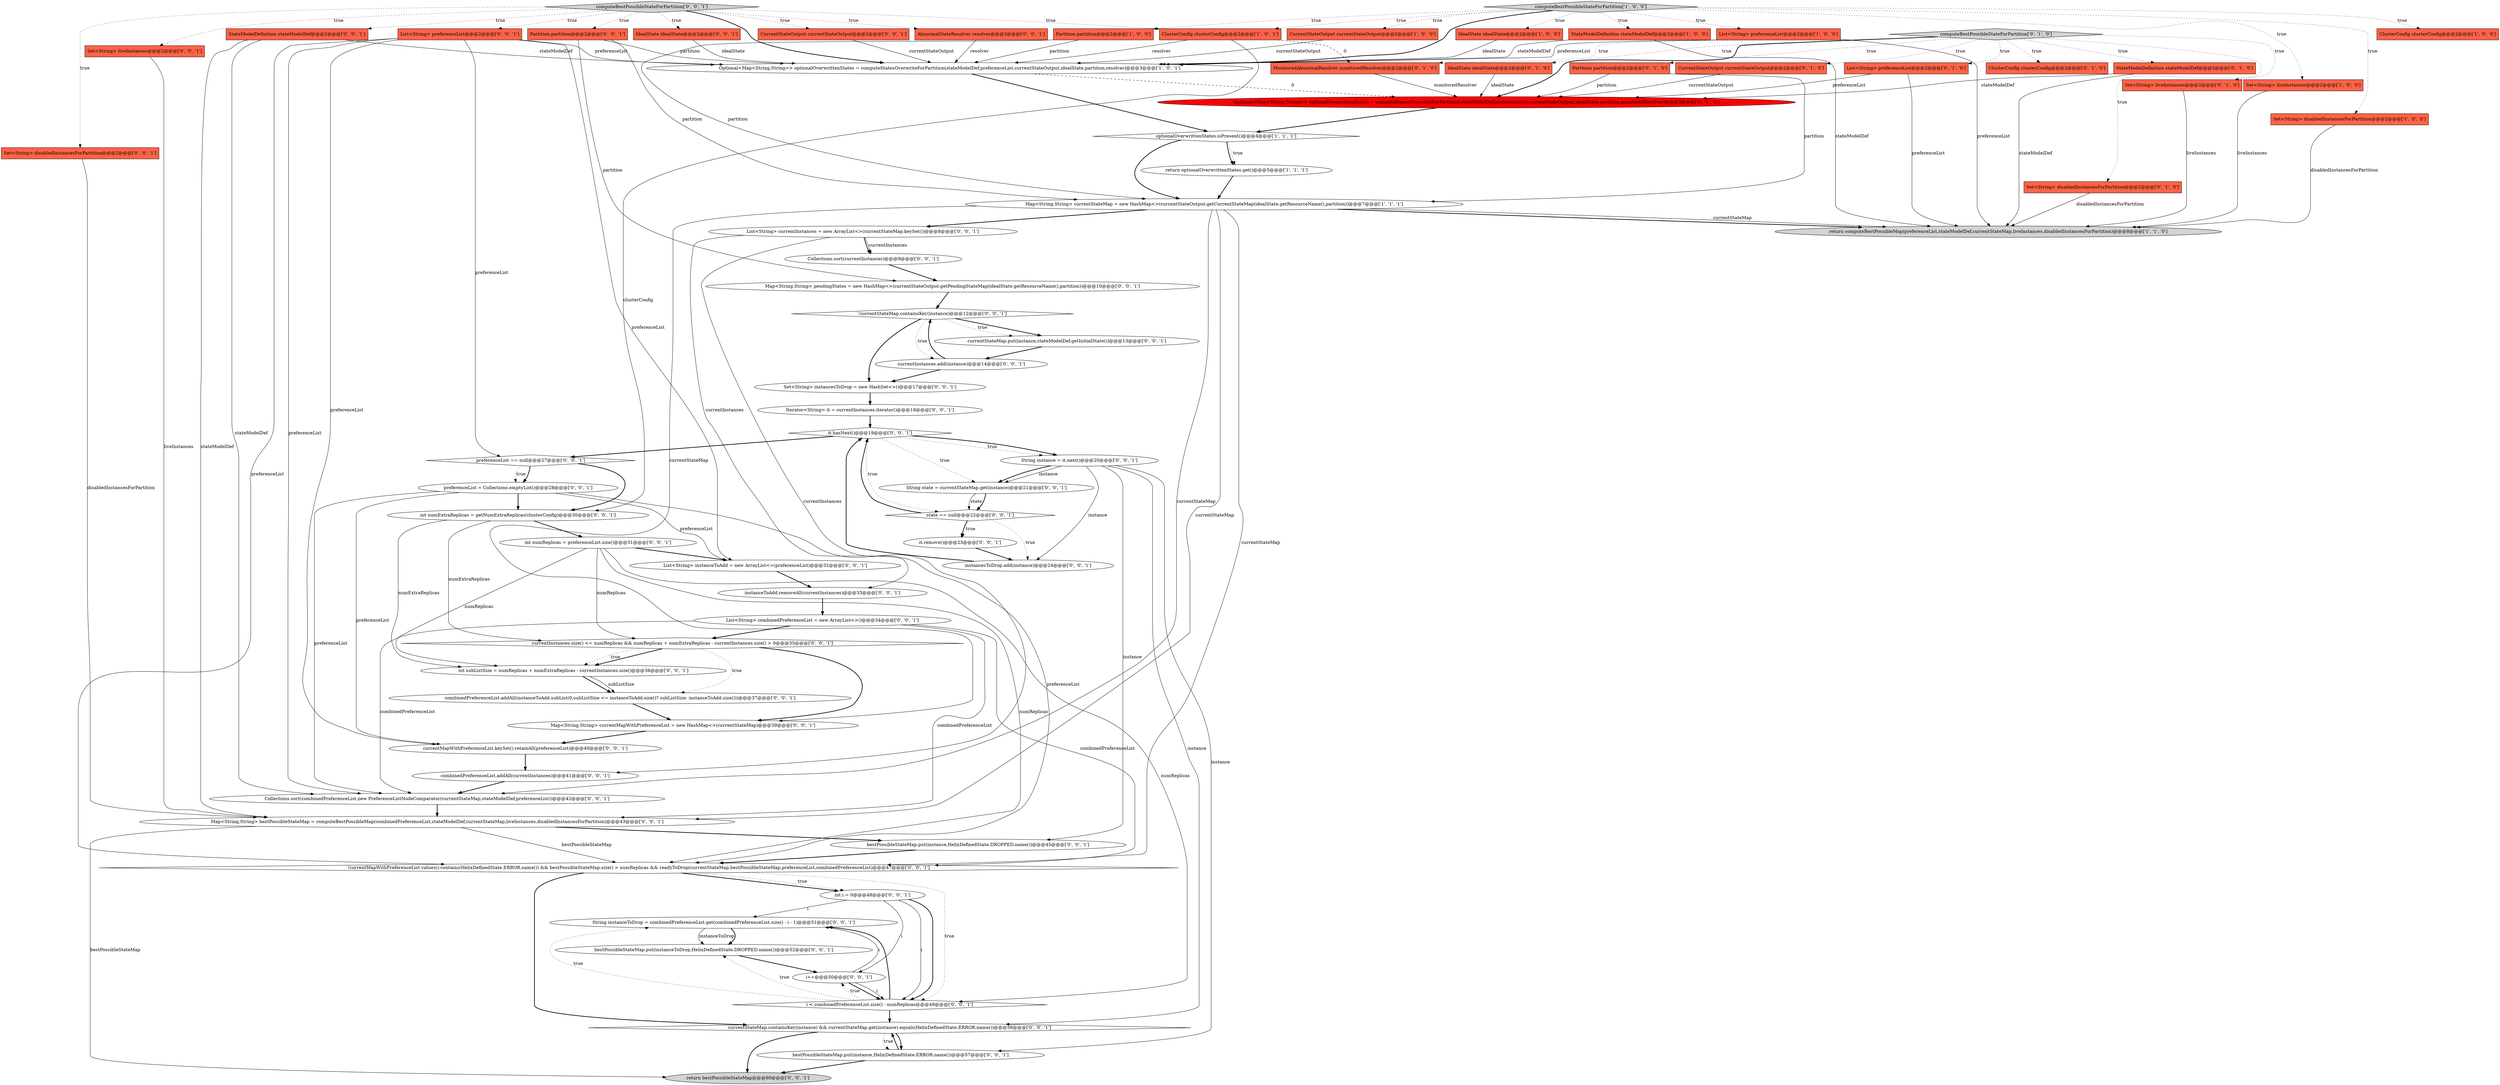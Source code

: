 digraph {
15 [style = filled, label = "computeBestPossibleStateForPartition['0', '1', '0']", fillcolor = lightgray, shape = diamond image = "AAA0AAABBB2BBB"];
45 [style = filled, label = "String instanceToDrop = combinedPreferenceList.get(combinedPreferenceList.size() - i - 1)@@@51@@@['0', '0', '1']", fillcolor = white, shape = ellipse image = "AAA0AAABBB3BBB"];
20 [style = filled, label = "StateModelDefinition stateModelDef@@@2@@@['0', '1', '0']", fillcolor = tomato, shape = box image = "AAA0AAABBB2BBB"];
36 [style = filled, label = "bestPossibleStateMap.put(instanceToDrop,HelixDefinedState.DROPPED.name())@@@52@@@['0', '0', '1']", fillcolor = white, shape = ellipse image = "AAA0AAABBB3BBB"];
11 [style = filled, label = "Set<String> liveInstances@@@2@@@['1', '0', '0']", fillcolor = tomato, shape = box image = "AAA0AAABBB1BBB"];
22 [style = filled, label = "CurrentStateOutput currentStateOutput@@@2@@@['0', '1', '0']", fillcolor = tomato, shape = box image = "AAA0AAABBB2BBB"];
21 [style = filled, label = "Set<String> disabledInstancesForPartition@@@2@@@['0', '1', '0']", fillcolor = tomato, shape = box image = "AAA0AAABBB2BBB"];
64 [style = filled, label = "Collections.sort(currentInstances)@@@9@@@['0', '0', '1']", fillcolor = white, shape = ellipse image = "AAA0AAABBB3BBB"];
16 [style = filled, label = "List<String> preferenceList@@@2@@@['0', '1', '0']", fillcolor = tomato, shape = box image = "AAA0AAABBB2BBB"];
24 [style = filled, label = "Set<String> liveInstances@@@2@@@['0', '1', '0']", fillcolor = tomato, shape = box image = "AAA0AAABBB2BBB"];
0 [style = filled, label = "optionalOverwrittenStates.isPresent()@@@4@@@['1', '1', '1']", fillcolor = white, shape = diamond image = "AAA0AAABBB1BBB"];
17 [style = filled, label = "Partition partition@@@2@@@['0', '1', '0']", fillcolor = tomato, shape = box image = "AAA0AAABBB2BBB"];
10 [style = filled, label = "ClusterConfig clusterConfig@@@2@@@['1', '0', '0']", fillcolor = tomato, shape = box image = "AAA0AAABBB1BBB"];
56 [style = filled, label = "StateModelDefinition stateModelDef@@@2@@@['0', '0', '1']", fillcolor = tomato, shape = box image = "AAA0AAABBB3BBB"];
1 [style = filled, label = "List<String> preferenceList@@@2@@@['1', '0', '0']", fillcolor = tomato, shape = box image = "AAA0AAABBB1BBB"];
58 [style = filled, label = "Map<String,String> pendingStates = new HashMap<>(currentStateOutput.getPendingStateMap(idealState.getResourceName(),partition))@@@10@@@['0', '0', '1']", fillcolor = white, shape = ellipse image = "AAA0AAABBB3BBB"];
7 [style = filled, label = "Optional<Map<String,String>> optionalOverwrittenStates = computeStatesOverwriteForPartition(stateModelDef,preferenceList,currentStateOutput,idealState,partition,resolver)@@@3@@@['1', '0', '1']", fillcolor = white, shape = ellipse image = "AAA0AAABBB1BBB"];
63 [style = filled, label = "i++@@@50@@@['0', '0', '1']", fillcolor = white, shape = ellipse image = "AAA0AAABBB3BBB"];
72 [style = filled, label = "List<String> combinedPreferenceList = new ArrayList<>()@@@34@@@['0', '0', '1']", fillcolor = white, shape = ellipse image = "AAA0AAABBB3BBB"];
12 [style = filled, label = "Partition partition@@@2@@@['1', '0', '0']", fillcolor = tomato, shape = box image = "AAA0AAABBB1BBB"];
61 [style = filled, label = "AbnormalStateResolver resolver@@@2@@@['0', '0', '1']", fillcolor = tomato, shape = box image = "AAA0AAABBB3BBB"];
44 [style = filled, label = "int numExtraReplicas = getNumExtraReplicas(clusterConfig)@@@30@@@['0', '0', '1']", fillcolor = white, shape = ellipse image = "AAA0AAABBB3BBB"];
19 [style = filled, label = "Optional<Map<String,String>> optionalOverwrittenStates = computeStatesOverwriteForPartition(stateModelDef,preferenceList,currentStateOutput,idealState,partition,monitoredResolver)@@@3@@@['0', '1', '0']", fillcolor = red, shape = ellipse image = "AAA1AAABBB2BBB"];
70 [style = filled, label = "List<String> currentInstances = new ArrayList<>(currentStateMap.keySet())@@@8@@@['0', '0', '1']", fillcolor = white, shape = ellipse image = "AAA0AAABBB3BBB"];
46 [style = filled, label = "Partition partition@@@2@@@['0', '0', '1']", fillcolor = tomato, shape = box image = "AAA0AAABBB3BBB"];
4 [style = filled, label = "IdealState idealState@@@2@@@['1', '0', '0']", fillcolor = tomato, shape = box image = "AAA0AAABBB1BBB"];
55 [style = filled, label = "preferenceList == null@@@27@@@['0', '0', '1']", fillcolor = white, shape = diamond image = "AAA0AAABBB3BBB"];
31 [style = filled, label = "instancesToDrop.add(instance)@@@24@@@['0', '0', '1']", fillcolor = white, shape = ellipse image = "AAA0AAABBB3BBB"];
5 [style = filled, label = "StateModelDefinition stateModelDef@@@2@@@['1', '0', '0']", fillcolor = tomato, shape = box image = "AAA0AAABBB1BBB"];
3 [style = filled, label = "return optionalOverwrittenStates.get()@@@5@@@['1', '1', '1']", fillcolor = white, shape = ellipse image = "AAA0AAABBB1BBB"];
41 [style = filled, label = "int i = 0@@@48@@@['0', '0', '1']", fillcolor = white, shape = ellipse image = "AAA0AAABBB3BBB"];
53 [style = filled, label = "Set<String> liveInstances@@@2@@@['0', '0', '1']", fillcolor = tomato, shape = box image = "AAA0AAABBB3BBB"];
6 [style = filled, label = "CurrentStateOutput currentStateOutput@@@2@@@['1', '0', '0']", fillcolor = tomato, shape = box image = "AAA0AAABBB1BBB"];
32 [style = filled, label = "instanceToAdd.removeAll(currentInstances)@@@33@@@['0', '0', '1']", fillcolor = white, shape = ellipse image = "AAA0AAABBB3BBB"];
48 [style = filled, label = "List<String> preferenceList@@@2@@@['0', '0', '1']", fillcolor = tomato, shape = box image = "AAA0AAABBB3BBB"];
49 [style = filled, label = "String state = currentStateMap.get(instance)@@@21@@@['0', '0', '1']", fillcolor = white, shape = ellipse image = "AAA0AAABBB3BBB"];
57 [style = filled, label = "bestPossibleStateMap.put(instance,HelixDefinedState.ERROR.name())@@@57@@@['0', '0', '1']", fillcolor = white, shape = ellipse image = "AAA0AAABBB3BBB"];
66 [style = filled, label = "state == null@@@22@@@['0', '0', '1']", fillcolor = white, shape = diamond image = "AAA0AAABBB3BBB"];
26 [style = filled, label = "currentInstances.add(instance)@@@14@@@['0', '0', '1']", fillcolor = white, shape = ellipse image = "AAA0AAABBB3BBB"];
14 [style = filled, label = "ClusterConfig clusterConfig@@@2@@@['1', '0', '1']", fillcolor = tomato, shape = box image = "AAA0AAABBB1BBB"];
33 [style = filled, label = "bestPossibleStateMap.put(instance,HelixDefinedState.DROPPED.name())@@@45@@@['0', '0', '1']", fillcolor = white, shape = ellipse image = "AAA0AAABBB3BBB"];
18 [style = filled, label = "IdealState idealState@@@2@@@['0', '1', '0']", fillcolor = tomato, shape = box image = "AAA0AAABBB2BBB"];
71 [style = filled, label = "!currentMapWithPreferenceList.values().contains(HelixDefinedState.ERROR.name()) && bestPossibleStateMap.size() > numReplicas && readyToDrop(currentStateMap,bestPossibleStateMap,preferenceList,combinedPreferenceList)@@@47@@@['0', '0', '1']", fillcolor = white, shape = diamond image = "AAA0AAABBB3BBB"];
38 [style = filled, label = "currentStateMap.containsKey(instance) && currentStateMap.get(instance).equals(HelixDefinedState.ERROR.name())@@@56@@@['0', '0', '1']", fillcolor = white, shape = diamond image = "AAA0AAABBB3BBB"];
65 [style = filled, label = "it.remove()@@@23@@@['0', '0', '1']", fillcolor = white, shape = ellipse image = "AAA0AAABBB3BBB"];
8 [style = filled, label = "return computeBestPossibleMap(preferenceList,stateModelDef,currentStateMap,liveInstances,disabledInstancesForPartition)@@@8@@@['1', '1', '0']", fillcolor = lightgray, shape = ellipse image = "AAA0AAABBB1BBB"];
34 [style = filled, label = "i < combinedPreferenceList.size() - numReplicas@@@49@@@['0', '0', '1']", fillcolor = white, shape = diamond image = "AAA0AAABBB3BBB"];
62 [style = filled, label = "Iterator<String> it = currentInstances.iterator()@@@18@@@['0', '0', '1']", fillcolor = white, shape = ellipse image = "AAA0AAABBB3BBB"];
67 [style = filled, label = "Set<String> disabledInstancesForPartition@@@2@@@['0', '0', '1']", fillcolor = tomato, shape = box image = "AAA0AAABBB3BBB"];
23 [style = filled, label = "ClusterConfig clusterConfig@@@2@@@['0', '1', '0']", fillcolor = tomato, shape = box image = "AAA0AAABBB2BBB"];
60 [style = filled, label = "!currentStateMap.containsKey(instance)@@@12@@@['0', '0', '1']", fillcolor = white, shape = diamond image = "AAA0AAABBB3BBB"];
68 [style = filled, label = "currentStateMap.put(instance,stateModelDef.getInitialState())@@@13@@@['0', '0', '1']", fillcolor = white, shape = ellipse image = "AAA0AAABBB3BBB"];
42 [style = filled, label = "String instance = it.next()@@@20@@@['0', '0', '1']", fillcolor = white, shape = ellipse image = "AAA0AAABBB3BBB"];
30 [style = filled, label = "Set<String> instancesToDrop = new HashSet<>()@@@17@@@['0', '0', '1']", fillcolor = white, shape = ellipse image = "AAA0AAABBB3BBB"];
29 [style = filled, label = "Map<String,String> currentMapWithPreferenceList = new HashMap<>(currentStateMap)@@@39@@@['0', '0', '1']", fillcolor = white, shape = ellipse image = "AAA0AAABBB3BBB"];
69 [style = filled, label = "computeBestPossibleStateForPartition['0', '0', '1']", fillcolor = lightgray, shape = diamond image = "AAA0AAABBB3BBB"];
51 [style = filled, label = "currentMapWithPreferenceList.keySet().retainAll(preferenceList)@@@40@@@['0', '0', '1']", fillcolor = white, shape = ellipse image = "AAA0AAABBB3BBB"];
28 [style = filled, label = "List<String> instanceToAdd = new ArrayList<>(preferenceList)@@@32@@@['0', '0', '1']", fillcolor = white, shape = ellipse image = "AAA0AAABBB3BBB"];
73 [style = filled, label = "return bestPossibleStateMap@@@60@@@['0', '0', '1']", fillcolor = lightgray, shape = ellipse image = "AAA0AAABBB3BBB"];
39 [style = filled, label = "int subListSize = numReplicas + numExtraReplicas - currentInstances.size()@@@36@@@['0', '0', '1']", fillcolor = white, shape = ellipse image = "AAA0AAABBB3BBB"];
35 [style = filled, label = "CurrentStateOutput currentStateOutput@@@2@@@['0', '0', '1']", fillcolor = tomato, shape = box image = "AAA0AAABBB3BBB"];
52 [style = filled, label = "Map<String,String> bestPossibleStateMap = computeBestPossibleMap(combinedPreferenceList,stateModelDef,currentStateMap,liveInstances,disabledInstancesForPartition)@@@43@@@['0', '0', '1']", fillcolor = white, shape = ellipse image = "AAA0AAABBB3BBB"];
9 [style = filled, label = "Set<String> disabledInstancesForPartition@@@2@@@['1', '0', '0']", fillcolor = tomato, shape = box image = "AAA0AAABBB1BBB"];
13 [style = filled, label = "Map<String,String> currentStateMap = new HashMap<>(currentStateOutput.getCurrentStateMap(idealState.getResourceName(),partition))@@@7@@@['1', '1', '1']", fillcolor = white, shape = ellipse image = "AAA0AAABBB1BBB"];
43 [style = filled, label = "currentInstances.size() <= numReplicas && numReplicas + numExtraReplicas - currentInstances.size() > 0@@@35@@@['0', '0', '1']", fillcolor = white, shape = diamond image = "AAA0AAABBB3BBB"];
47 [style = filled, label = "preferenceList = Collections.emptyList()@@@28@@@['0', '0', '1']", fillcolor = white, shape = ellipse image = "AAA0AAABBB3BBB"];
25 [style = filled, label = "MonitoredAbnormalResolver monitoredResolver@@@2@@@['0', '1', '0']", fillcolor = tomato, shape = box image = "AAA1AAABBB2BBB"];
37 [style = filled, label = "Collections.sort(combinedPreferenceList,new PreferenceListNodeComparator(currentStateMap,stateModelDef,preferenceList))@@@42@@@['0', '0', '1']", fillcolor = white, shape = ellipse image = "AAA0AAABBB3BBB"];
50 [style = filled, label = "combinedPreferenceList.addAll(currentInstances)@@@41@@@['0', '0', '1']", fillcolor = white, shape = ellipse image = "AAA0AAABBB3BBB"];
54 [style = filled, label = "IdealState idealState@@@2@@@['0', '0', '1']", fillcolor = tomato, shape = box image = "AAA0AAABBB3BBB"];
59 [style = filled, label = "combinedPreferenceList.addAll(instanceToAdd.subList(0,subListSize <= instanceToAdd.size()? subListSize: instanceToAdd.size()))@@@37@@@['0', '0', '1']", fillcolor = white, shape = ellipse image = "AAA0AAABBB3BBB"];
2 [style = filled, label = "computeBestPossibleStateForPartition['1', '0', '0']", fillcolor = lightgray, shape = diamond image = "AAA0AAABBB1BBB"];
27 [style = filled, label = "it.hasNext()@@@19@@@['0', '0', '1']", fillcolor = white, shape = diamond image = "AAA0AAABBB3BBB"];
40 [style = filled, label = "int numReplicas = preferenceList.size()@@@31@@@['0', '0', '1']", fillcolor = white, shape = ellipse image = "AAA0AAABBB3BBB"];
18->19 [style = solid, label="idealState"];
69->54 [style = dotted, label="true"];
13->37 [style = solid, label="currentStateMap"];
34->45 [style = dotted, label="true"];
70->64 [style = bold, label=""];
0->13 [style = bold, label=""];
55->47 [style = bold, label=""];
14->25 [style = dashed, label="0"];
39->59 [style = bold, label=""];
70->64 [style = solid, label="currentInstances"];
69->48 [style = dotted, label="true"];
56->37 [style = solid, label="stateModelDef"];
63->34 [style = bold, label=""];
15->20 [style = dotted, label="true"];
58->60 [style = bold, label=""];
27->49 [style = dotted, label="true"];
71->38 [style = bold, label=""];
15->21 [style = dotted, label="true"];
56->7 [style = solid, label="stateModelDef"];
46->7 [style = solid, label="partition"];
38->73 [style = bold, label=""];
62->27 [style = bold, label=""];
14->44 [style = solid, label="clusterConfig"];
13->71 [style = solid, label="currentStateMap"];
70->32 [style = solid, label="currentInstances"];
2->11 [style = dotted, label="true"];
6->7 [style = solid, label="currentStateOutput"];
46->13 [style = solid, label="partition"];
26->60 [style = bold, label=""];
51->50 [style = bold, label=""];
14->7 [style = solid, label="resolver"];
32->72 [style = bold, label=""];
13->70 [style = bold, label=""];
57->38 [style = bold, label=""];
60->68 [style = bold, label=""];
43->29 [style = bold, label=""];
69->53 [style = dotted, label="true"];
69->35 [style = dotted, label="true"];
0->3 [style = dotted, label="true"];
69->61 [style = dotted, label="true"];
16->19 [style = solid, label="preferenceList"];
33->71 [style = bold, label=""];
48->71 [style = solid, label="preferenceList"];
29->51 [style = bold, label=""];
56->52 [style = solid, label="stateModelDef"];
46->58 [style = solid, label="partition"];
2->10 [style = dotted, label="true"];
41->34 [style = solid, label="i"];
47->51 [style = solid, label="preferenceList"];
0->3 [style = bold, label=""];
49->66 [style = solid, label="state"];
36->63 [style = bold, label=""];
48->51 [style = solid, label="preferenceList"];
48->28 [style = solid, label="preferenceList"];
53->52 [style = solid, label="liveInstances"];
13->52 [style = solid, label="currentStateMap"];
72->52 [style = solid, label="combinedPreferenceList"];
71->41 [style = bold, label=""];
15->24 [style = dotted, label="true"];
50->37 [style = bold, label=""];
69->7 [style = bold, label=""];
15->18 [style = dotted, label="true"];
4->7 [style = solid, label="idealState"];
44->39 [style = solid, label="numExtraReplicas"];
45->36 [style = solid, label="instanceToDrop"];
22->19 [style = solid, label="currentStateOutput"];
7->0 [style = bold, label=""];
63->34 [style = solid, label="i"];
15->16 [style = dotted, label="true"];
41->63 [style = solid, label="i"];
42->38 [style = solid, label="instance"];
69->46 [style = dotted, label="true"];
38->57 [style = bold, label=""];
20->8 [style = solid, label="stateModelDef"];
72->43 [style = bold, label=""];
43->59 [style = dotted, label="true"];
15->17 [style = dotted, label="true"];
12->7 [style = solid, label="partition"];
34->63 [style = dotted, label="true"];
31->27 [style = bold, label=""];
16->8 [style = solid, label="preferenceList"];
71->34 [style = dotted, label="true"];
2->12 [style = dotted, label="true"];
47->44 [style = bold, label=""];
60->26 [style = dotted, label="true"];
34->38 [style = bold, label=""];
27->42 [style = dotted, label="true"];
68->26 [style = bold, label=""];
1->7 [style = solid, label="preferenceList"];
66->65 [style = bold, label=""];
38->57 [style = dotted, label="true"];
47->37 [style = solid, label="preferenceList"];
39->59 [style = solid, label="subListSize"];
65->31 [style = bold, label=""];
52->33 [style = bold, label=""];
72->37 [style = solid, label="combinedPreferenceList"];
72->71 [style = solid, label="combinedPreferenceList"];
47->28 [style = solid, label="preferenceList"];
44->43 [style = solid, label="numExtraReplicas"];
34->36 [style = dotted, label="true"];
42->57 [style = solid, label="instance"];
61->7 [style = solid, label="resolver"];
45->36 [style = bold, label=""];
42->33 [style = solid, label="instance"];
55->47 [style = dotted, label="true"];
15->19 [style = bold, label=""];
17->19 [style = solid, label="partition"];
42->49 [style = solid, label="instance"];
19->0 [style = bold, label=""];
28->32 [style = bold, label=""];
25->19 [style = solid, label="monitoredResolver"];
30->62 [style = bold, label=""];
2->9 [style = dotted, label="true"];
27->55 [style = bold, label=""];
9->8 [style = solid, label="disabledInstancesForPartition"];
17->13 [style = solid, label="partition"];
2->6 [style = dotted, label="true"];
52->71 [style = solid, label="bestPossibleStateMap"];
21->8 [style = solid, label="disabledInstancesForPartition"];
2->4 [style = dotted, label="true"];
2->14 [style = dotted, label="true"];
37->52 [style = bold, label=""];
27->66 [style = dotted, label="true"];
47->71 [style = solid, label="preferenceList"];
15->23 [style = dotted, label="true"];
2->5 [style = dotted, label="true"];
15->25 [style = dotted, label="true"];
64->58 [style = bold, label=""];
5->8 [style = solid, label="stateModelDef"];
43->39 [style = bold, label=""];
41->34 [style = bold, label=""];
5->7 [style = solid, label="stateModelDef"];
40->71 [style = solid, label="numReplicas"];
66->31 [style = dotted, label="true"];
12->13 [style = solid, label="partition"];
48->55 [style = solid, label="preferenceList"];
42->31 [style = solid, label="instance"];
69->67 [style = dotted, label="true"];
24->8 [style = solid, label="liveInstances"];
67->52 [style = solid, label="disabledInstancesForPartition"];
34->45 [style = bold, label=""];
57->73 [style = bold, label=""];
44->40 [style = bold, label=""];
60->68 [style = dotted, label="true"];
15->22 [style = dotted, label="true"];
40->34 [style = solid, label="numReplicas"];
40->28 [style = bold, label=""];
48->7 [style = solid, label="preferenceList"];
27->42 [style = bold, label=""];
26->30 [style = bold, label=""];
35->7 [style = solid, label="currentStateOutput"];
49->66 [style = bold, label=""];
55->44 [style = bold, label=""];
48->37 [style = solid, label="preferenceList"];
41->45 [style = solid, label="i"];
66->27 [style = bold, label=""];
59->29 [style = bold, label=""];
63->45 [style = solid, label="i"];
20->19 [style = solid, label="stateModelDef"];
52->73 [style = solid, label="bestPossibleStateMap"];
70->50 [style = solid, label="currentInstances"];
2->1 [style = dotted, label="true"];
7->19 [style = dashed, label="0"];
71->41 [style = dotted, label="true"];
40->43 [style = solid, label="numReplicas"];
60->30 [style = bold, label=""];
3->13 [style = bold, label=""];
13->29 [style = solid, label="currentStateMap"];
69->14 [style = dotted, label="true"];
11->8 [style = solid, label="liveInstances"];
42->49 [style = bold, label=""];
66->65 [style = dotted, label="true"];
2->7 [style = bold, label=""];
13->8 [style = bold, label=""];
54->7 [style = solid, label="idealState"];
13->8 [style = solid, label="currentStateMap"];
1->8 [style = solid, label="preferenceList"];
69->56 [style = dotted, label="true"];
43->39 [style = dotted, label="true"];
40->39 [style = solid, label="numReplicas"];
}
